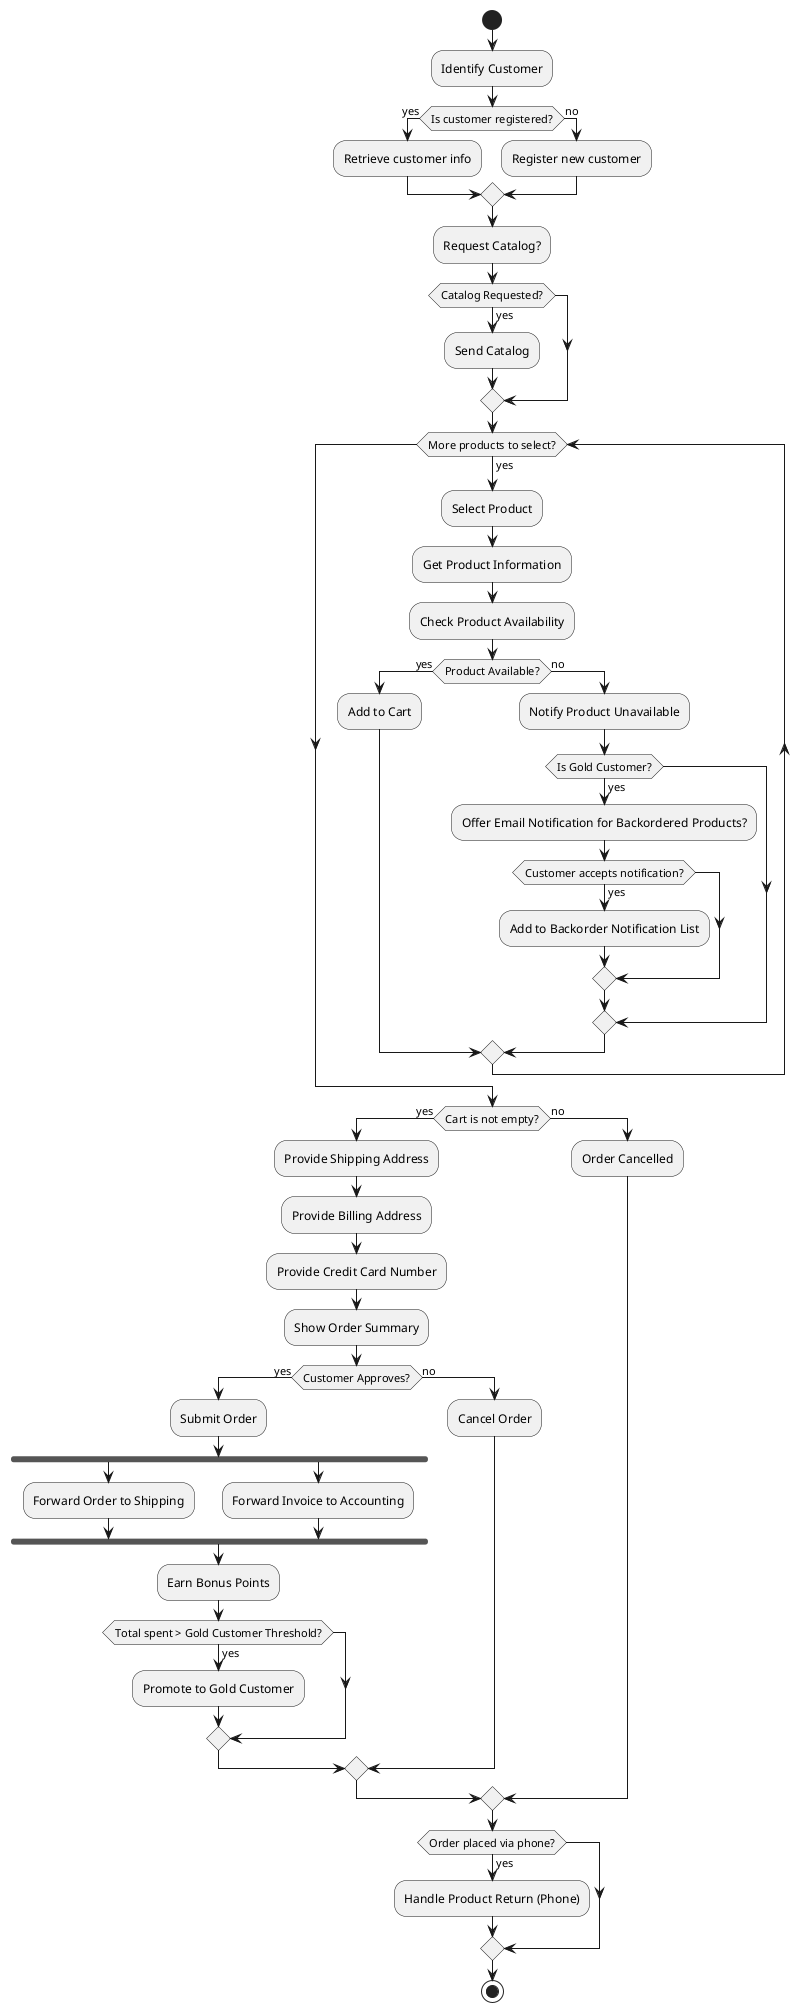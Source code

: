 @startuml
start

:Identify Customer;
if (Is customer registered?) then (yes)
    :Retrieve customer info;
else (no)
    :Register new customer;
endif

:Request Catalog?;
if (Catalog Requested?) then (yes)
    :Send Catalog;
endif

while (More products to select?) is (yes)
    :Select Product;
    :Get Product Information;
    :Check Product Availability;
    if (Product Available?) then (yes)
        :Add to Cart;
    else (no)
        :Notify Product Unavailable;
        if (Is Gold Customer?) then (yes)
            :Offer Email Notification for Backordered Products?;
            if (Customer accepts notification?) then (yes)
                :Add to Backorder Notification List;
            endif
        endif
    endif
endwhile

if (Cart is not empty?) then (yes)
    :Provide Shipping Address;
    :Provide Billing Address;
    :Provide Credit Card Number;
    :Show Order Summary;
    if (Customer Approves?) then (yes)
        :Submit Order;
        fork
            :Forward Order to Shipping;
        fork again
            :Forward Invoice to Accounting;
        end fork
        :Earn Bonus Points;
        if (Total spent > Gold Customer Threshold?) then (yes)
            :Promote to Gold Customer;
        endif
    else (no)
        :Cancel Order;
    endif
else (no)
    :Order Cancelled;
endif

if (Order placed via phone?) then (yes)
    :Handle Product Return (Phone);
endif

stop
@enduml